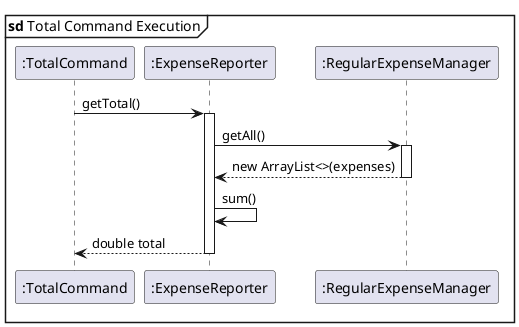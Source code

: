 @startuml list-sort
skinparam sequenceReferenceBackgroundColor #white

mainframe **sd** Total Command Execution

participant ":TotalCommand" as TC
participant ":ExpenseReporter" as ExpRpt
participant ":RegularExpenseManager" as REM

TC -> ExpRpt: getTotal()
activate ExpRpt

ExpRpt -> REM: getAll()
activate REM

REM --> ExpRpt: new ArrayList<>(expenses)
deactivate REM

ExpRpt -> ExpRpt: sum()

ExpRpt --> TC: double total
deactivate ExpRpt

@enduml